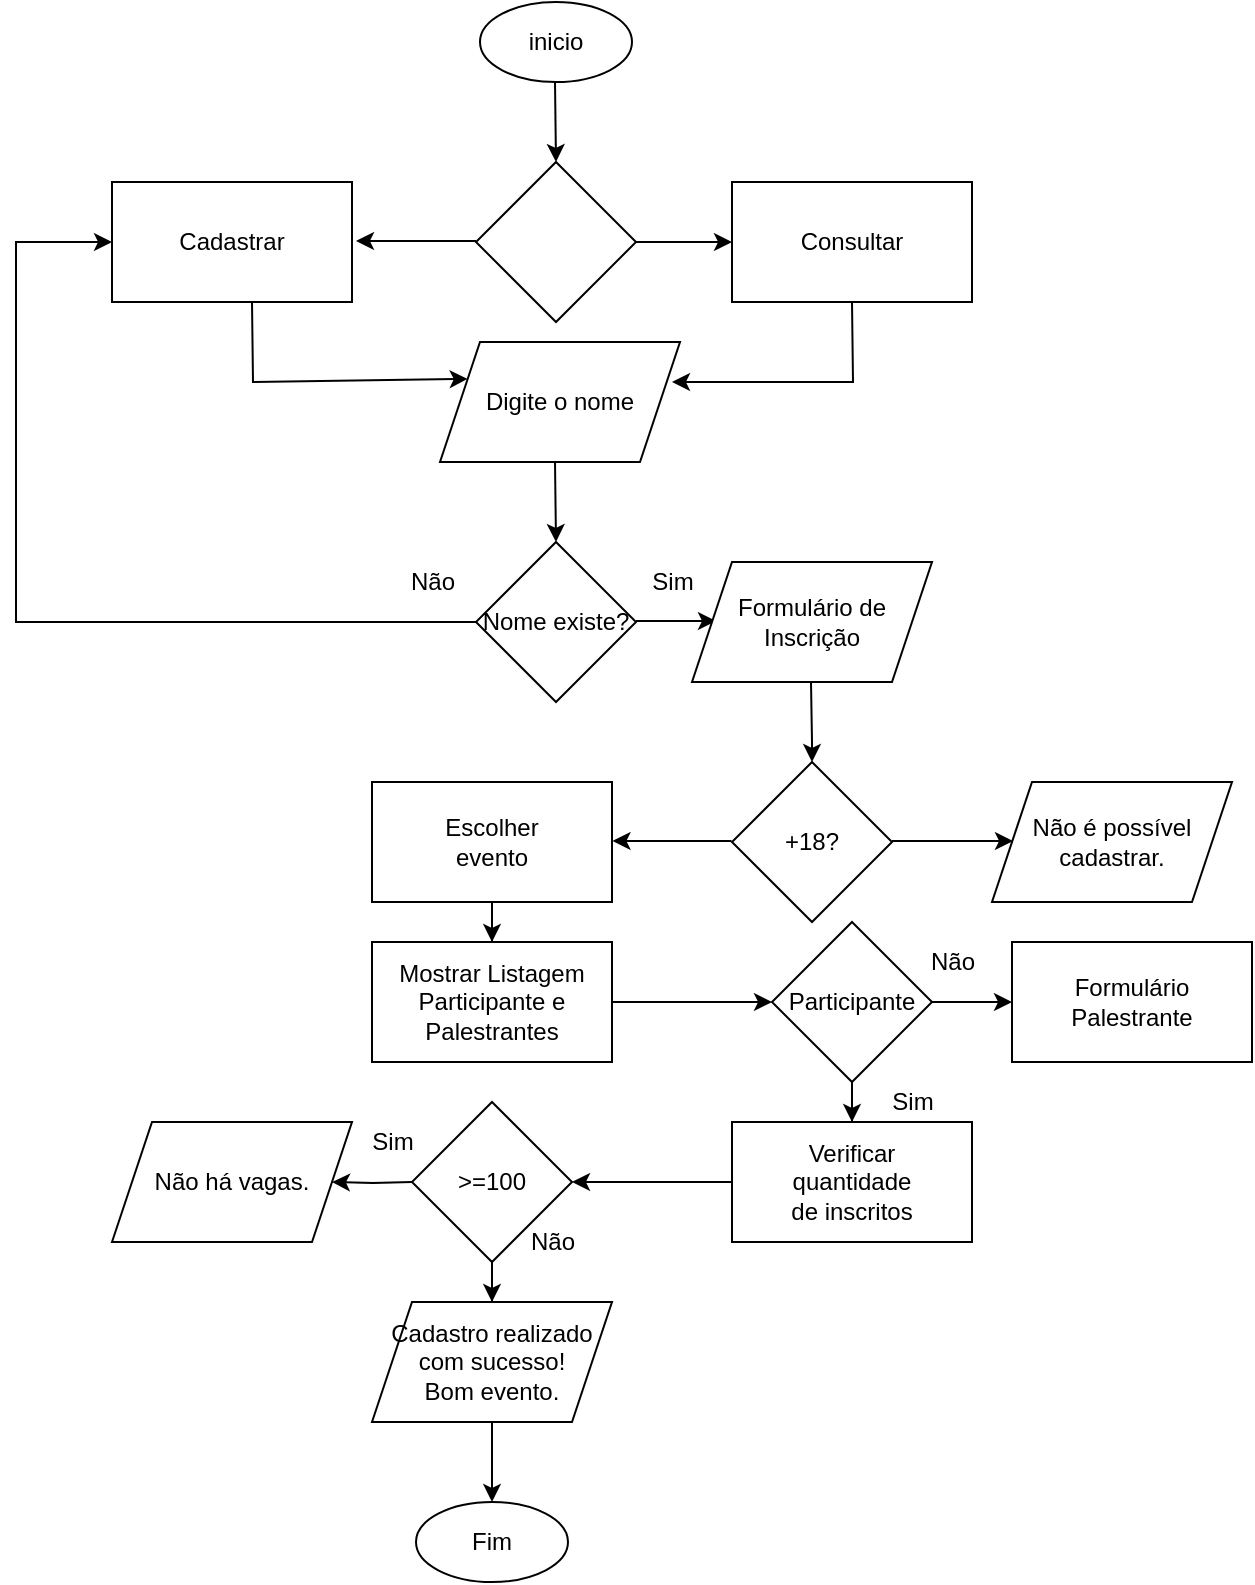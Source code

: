 <mxfile version="15.5.7" type="github"><diagram id="7kSAB4__f1srbYNJhlSD" name="Page-1"><mxGraphModel dx="1021" dy="518" grid="1" gridSize="10" guides="1" tooltips="1" connect="1" arrows="1" fold="1" page="1" pageScale="1" pageWidth="827" pageHeight="1169" math="0" shadow="0"><root><mxCell id="0"/><mxCell id="1" parent="0"/><mxCell id="wpuqPnzE8t_njfLy6WZ0-1" value="inicio" style="ellipse;whiteSpace=wrap;html=1;" vertex="1" parent="1"><mxGeometry x="354" width="76" height="40" as="geometry"/></mxCell><mxCell id="wpuqPnzE8t_njfLy6WZ0-2" value="" style="endArrow=classic;html=1;rounded=0;" edge="1" parent="1"><mxGeometry width="50" height="50" relative="1" as="geometry"><mxPoint x="391.5" y="40" as="sourcePoint"/><mxPoint x="392" y="80" as="targetPoint"/></mxGeometry></mxCell><mxCell id="wpuqPnzE8t_njfLy6WZ0-3" value="" style="rhombus;whiteSpace=wrap;html=1;" vertex="1" parent="1"><mxGeometry x="352" y="80" width="80" height="80" as="geometry"/></mxCell><mxCell id="wpuqPnzE8t_njfLy6WZ0-4" value="" style="endArrow=classic;html=1;rounded=0;" edge="1" parent="1"><mxGeometry width="50" height="50" relative="1" as="geometry"><mxPoint x="352" y="119.5" as="sourcePoint"/><mxPoint x="292" y="119.5" as="targetPoint"/></mxGeometry></mxCell><mxCell id="wpuqPnzE8t_njfLy6WZ0-5" value="" style="endArrow=classic;html=1;rounded=0;" edge="1" parent="1"><mxGeometry width="50" height="50" relative="1" as="geometry"><mxPoint x="432" y="120" as="sourcePoint"/><mxPoint x="480" y="120" as="targetPoint"/></mxGeometry></mxCell><mxCell id="wpuqPnzE8t_njfLy6WZ0-6" value="Consultar" style="rounded=0;whiteSpace=wrap;html=1;" vertex="1" parent="1"><mxGeometry x="480" y="90" width="120" height="60" as="geometry"/></mxCell><mxCell id="wpuqPnzE8t_njfLy6WZ0-7" value="Cadastrar" style="rounded=0;whiteSpace=wrap;html=1;" vertex="1" parent="1"><mxGeometry x="170" y="90" width="120" height="60" as="geometry"/></mxCell><mxCell id="wpuqPnzE8t_njfLy6WZ0-8" value="" style="endArrow=classic;html=1;rounded=0;entryX=0;entryY=0.25;entryDx=0;entryDy=0;" edge="1" parent="1" target="wpuqPnzE8t_njfLy6WZ0-10"><mxGeometry width="50" height="50" relative="1" as="geometry"><mxPoint x="240" y="150" as="sourcePoint"/><mxPoint x="310.5" y="190" as="targetPoint"/><Array as="points"><mxPoint x="240.5" y="190"/></Array></mxGeometry></mxCell><mxCell id="wpuqPnzE8t_njfLy6WZ0-9" value="" style="endArrow=classic;html=1;rounded=0;" edge="1" parent="1"><mxGeometry width="50" height="50" relative="1" as="geometry"><mxPoint x="540" y="150" as="sourcePoint"/><mxPoint x="450" y="190" as="targetPoint"/><Array as="points"><mxPoint x="540.5" y="190"/></Array></mxGeometry></mxCell><mxCell id="wpuqPnzE8t_njfLy6WZ0-10" value="Digite o nome" style="shape=parallelogram;perimeter=parallelogramPerimeter;whiteSpace=wrap;html=1;fixedSize=1;" vertex="1" parent="1"><mxGeometry x="334" y="170" width="120" height="60" as="geometry"/></mxCell><mxCell id="wpuqPnzE8t_njfLy6WZ0-11" value="Nome existe?" style="rhombus;whiteSpace=wrap;html=1;" vertex="1" parent="1"><mxGeometry x="352" y="270" width="80" height="80" as="geometry"/></mxCell><mxCell id="wpuqPnzE8t_njfLy6WZ0-12" value="" style="endArrow=classic;html=1;rounded=0;" edge="1" parent="1"><mxGeometry width="50" height="50" relative="1" as="geometry"><mxPoint x="391.5" y="230" as="sourcePoint"/><mxPoint x="392" y="270" as="targetPoint"/></mxGeometry></mxCell><mxCell id="wpuqPnzE8t_njfLy6WZ0-13" value="" style="endArrow=classic;html=1;rounded=0;" edge="1" parent="1"><mxGeometry width="50" height="50" relative="1" as="geometry"><mxPoint x="432" y="309.5" as="sourcePoint"/><mxPoint x="472" y="309.5" as="targetPoint"/></mxGeometry></mxCell><mxCell id="wpuqPnzE8t_njfLy6WZ0-14" value="" style="endArrow=classic;html=1;rounded=0;entryX=0;entryY=0.5;entryDx=0;entryDy=0;" edge="1" parent="1" target="wpuqPnzE8t_njfLy6WZ0-7"><mxGeometry width="50" height="50" relative="1" as="geometry"><mxPoint x="352" y="310" as="sourcePoint"/><mxPoint x="160" y="190" as="targetPoint"/><Array as="points"><mxPoint x="122" y="310"/><mxPoint x="122" y="120"/></Array></mxGeometry></mxCell><mxCell id="wpuqPnzE8t_njfLy6WZ0-15" value="Não" style="text;html=1;align=center;verticalAlign=middle;resizable=0;points=[];autosize=1;strokeColor=none;fillColor=none;" vertex="1" parent="1"><mxGeometry x="310" y="280" width="40" height="20" as="geometry"/></mxCell><mxCell id="wpuqPnzE8t_njfLy6WZ0-16" value="Sim" style="text;html=1;align=center;verticalAlign=middle;resizable=0;points=[];autosize=1;strokeColor=none;fillColor=none;" vertex="1" parent="1"><mxGeometry x="430" y="280" width="40" height="20" as="geometry"/></mxCell><mxCell id="wpuqPnzE8t_njfLy6WZ0-17" value="&lt;div&gt;Formulário de&lt;/div&gt;&lt;div&gt;Inscrição&lt;br&gt;&lt;/div&gt;" style="shape=parallelogram;perimeter=parallelogramPerimeter;whiteSpace=wrap;html=1;fixedSize=1;" vertex="1" parent="1"><mxGeometry x="460" y="280" width="120" height="60" as="geometry"/></mxCell><mxCell id="wpuqPnzE8t_njfLy6WZ0-18" value="" style="endArrow=classic;html=1;rounded=0;" edge="1" parent="1"><mxGeometry width="50" height="50" relative="1" as="geometry"><mxPoint x="519.5" y="340" as="sourcePoint"/><mxPoint x="520" y="380" as="targetPoint"/><Array as="points"><mxPoint x="520" y="370"/></Array></mxGeometry></mxCell><mxCell id="wpuqPnzE8t_njfLy6WZ0-19" value="+18?" style="rhombus;whiteSpace=wrap;html=1;" vertex="1" parent="1"><mxGeometry x="480" y="380" width="80" height="80" as="geometry"/></mxCell><mxCell id="wpuqPnzE8t_njfLy6WZ0-20" value="" style="endArrow=classic;html=1;rounded=0;" edge="1" parent="1"><mxGeometry width="50" height="50" relative="1" as="geometry"><mxPoint x="479.75" y="419.5" as="sourcePoint"/><mxPoint x="420.25" y="419.5" as="targetPoint"/></mxGeometry></mxCell><mxCell id="wpuqPnzE8t_njfLy6WZ0-21" value="" style="endArrow=classic;html=1;rounded=0;" edge="1" parent="1"><mxGeometry width="50" height="50" relative="1" as="geometry"><mxPoint x="560" y="419.5" as="sourcePoint"/><mxPoint x="620.5" y="419.5" as="targetPoint"/></mxGeometry></mxCell><mxCell id="wpuqPnzE8t_njfLy6WZ0-23" value="&lt;div&gt;Não é possível&lt;/div&gt;&lt;div&gt;cadastrar.&lt;br&gt;&lt;/div&gt;" style="shape=parallelogram;perimeter=parallelogramPerimeter;whiteSpace=wrap;html=1;fixedSize=1;" vertex="1" parent="1"><mxGeometry x="610" y="390" width="120" height="60" as="geometry"/></mxCell><mxCell id="wpuqPnzE8t_njfLy6WZ0-27" value="" style="edgeStyle=orthogonalEdgeStyle;rounded=0;orthogonalLoop=1;jettySize=auto;html=1;" edge="1" parent="1" source="wpuqPnzE8t_njfLy6WZ0-24" target="wpuqPnzE8t_njfLy6WZ0-28"><mxGeometry relative="1" as="geometry"><mxPoint x="360" y="500" as="targetPoint"/></mxGeometry></mxCell><mxCell id="wpuqPnzE8t_njfLy6WZ0-24" value="&lt;div&gt;Escolher&lt;/div&gt;&lt;div&gt;evento&lt;br&gt;&lt;/div&gt;" style="rounded=0;whiteSpace=wrap;html=1;" vertex="1" parent="1"><mxGeometry x="300" y="390" width="120" height="60" as="geometry"/></mxCell><mxCell id="wpuqPnzE8t_njfLy6WZ0-30" value="" style="edgeStyle=orthogonalEdgeStyle;rounded=0;orthogonalLoop=1;jettySize=auto;html=1;" edge="1" parent="1" source="wpuqPnzE8t_njfLy6WZ0-28"><mxGeometry relative="1" as="geometry"><mxPoint x="500" y="500" as="targetPoint"/></mxGeometry></mxCell><mxCell id="wpuqPnzE8t_njfLy6WZ0-28" value="&lt;div&gt;Mostrar Listagem&lt;/div&gt;&lt;div&gt;Participante e&lt;/div&gt;&lt;div&gt;Palestrantes&lt;br&gt;&lt;/div&gt;" style="rounded=0;whiteSpace=wrap;html=1;" vertex="1" parent="1"><mxGeometry x="300" y="470" width="120" height="60" as="geometry"/></mxCell><mxCell id="wpuqPnzE8t_njfLy6WZ0-33" value="" style="edgeStyle=orthogonalEdgeStyle;rounded=0;orthogonalLoop=1;jettySize=auto;html=1;" edge="1" parent="1" source="wpuqPnzE8t_njfLy6WZ0-31"><mxGeometry relative="1" as="geometry"><mxPoint x="620" y="500" as="targetPoint"/></mxGeometry></mxCell><mxCell id="wpuqPnzE8t_njfLy6WZ0-38" value="" style="edgeStyle=orthogonalEdgeStyle;rounded=0;orthogonalLoop=1;jettySize=auto;html=1;" edge="1" parent="1" source="wpuqPnzE8t_njfLy6WZ0-31" target="wpuqPnzE8t_njfLy6WZ0-39"><mxGeometry relative="1" as="geometry"><mxPoint x="540" y="590" as="targetPoint"/></mxGeometry></mxCell><mxCell id="wpuqPnzE8t_njfLy6WZ0-31" value="Participante" style="rhombus;whiteSpace=wrap;html=1;" vertex="1" parent="1"><mxGeometry x="500" y="460" width="80" height="80" as="geometry"/></mxCell><mxCell id="wpuqPnzE8t_njfLy6WZ0-34" value="&lt;div&gt;Formulário&lt;/div&gt;&lt;div&gt;Palestrante&lt;br&gt;&lt;/div&gt;" style="rounded=0;whiteSpace=wrap;html=1;" vertex="1" parent="1"><mxGeometry x="620" y="470" width="120" height="60" as="geometry"/></mxCell><mxCell id="wpuqPnzE8t_njfLy6WZ0-35" value="Não" style="text;html=1;align=center;verticalAlign=middle;resizable=0;points=[];autosize=1;strokeColor=none;fillColor=none;" vertex="1" parent="1"><mxGeometry x="570" y="470" width="40" height="20" as="geometry"/></mxCell><mxCell id="wpuqPnzE8t_njfLy6WZ0-36" value="Sim" style="text;html=1;align=center;verticalAlign=middle;resizable=0;points=[];autosize=1;strokeColor=none;fillColor=none;" vertex="1" parent="1"><mxGeometry x="550" y="540" width="40" height="20" as="geometry"/></mxCell><mxCell id="wpuqPnzE8t_njfLy6WZ0-41" value="" style="edgeStyle=orthogonalEdgeStyle;rounded=0;orthogonalLoop=1;jettySize=auto;html=1;" edge="1" parent="1" source="wpuqPnzE8t_njfLy6WZ0-39" target="wpuqPnzE8t_njfLy6WZ0-42"><mxGeometry relative="1" as="geometry"><mxPoint x="440" y="590" as="targetPoint"/></mxGeometry></mxCell><mxCell id="wpuqPnzE8t_njfLy6WZ0-39" value="&lt;div&gt;Verificar&lt;/div&gt;&lt;div&gt;quantidade &lt;br&gt;&lt;/div&gt;&lt;div&gt;de inscritos&lt;br&gt;&lt;/div&gt;" style="rounded=0;whiteSpace=wrap;html=1;" vertex="1" parent="1"><mxGeometry x="480" y="560" width="120" height="60" as="geometry"/></mxCell><mxCell id="wpuqPnzE8t_njfLy6WZ0-50" value="" style="edgeStyle=orthogonalEdgeStyle;rounded=0;orthogonalLoop=1;jettySize=auto;html=1;" edge="1" parent="1" source="wpuqPnzE8t_njfLy6WZ0-42" target="wpuqPnzE8t_njfLy6WZ0-51"><mxGeometry relative="1" as="geometry"><mxPoint x="360" y="680" as="targetPoint"/></mxGeometry></mxCell><mxCell id="wpuqPnzE8t_njfLy6WZ0-42" value="&amp;gt;=100" style="rhombus;whiteSpace=wrap;html=1;" vertex="1" parent="1"><mxGeometry x="320" y="550" width="80" height="80" as="geometry"/></mxCell><mxCell id="wpuqPnzE8t_njfLy6WZ0-45" value="" style="edgeStyle=orthogonalEdgeStyle;rounded=0;orthogonalLoop=1;jettySize=auto;html=1;" edge="1" parent="1"><mxGeometry relative="1" as="geometry"><mxPoint x="320" y="590" as="sourcePoint"/><mxPoint x="280" y="590" as="targetPoint"/></mxGeometry></mxCell><mxCell id="wpuqPnzE8t_njfLy6WZ0-46" value="Não há vagas." style="shape=parallelogram;perimeter=parallelogramPerimeter;whiteSpace=wrap;html=1;fixedSize=1;" vertex="1" parent="1"><mxGeometry x="170" y="560" width="120" height="60" as="geometry"/></mxCell><mxCell id="wpuqPnzE8t_njfLy6WZ0-47" value="Sim" style="text;html=1;align=center;verticalAlign=middle;resizable=0;points=[];autosize=1;strokeColor=none;fillColor=none;" vertex="1" parent="1"><mxGeometry x="290" y="560" width="40" height="20" as="geometry"/></mxCell><mxCell id="wpuqPnzE8t_njfLy6WZ0-48" value="Não" style="text;html=1;align=center;verticalAlign=middle;resizable=0;points=[];autosize=1;strokeColor=none;fillColor=none;" vertex="1" parent="1"><mxGeometry x="370" y="610" width="40" height="20" as="geometry"/></mxCell><mxCell id="wpuqPnzE8t_njfLy6WZ0-53" value="" style="edgeStyle=orthogonalEdgeStyle;rounded=0;orthogonalLoop=1;jettySize=auto;html=1;" edge="1" parent="1" source="wpuqPnzE8t_njfLy6WZ0-51"><mxGeometry relative="1" as="geometry"><mxPoint x="360" y="750" as="targetPoint"/><Array as="points"><mxPoint x="360" y="750"/><mxPoint x="360" y="750"/></Array></mxGeometry></mxCell><mxCell id="wpuqPnzE8t_njfLy6WZ0-51" value="&lt;div&gt;Cadastro realizado&lt;/div&gt;&lt;div&gt;com sucesso!&lt;/div&gt;&lt;div&gt;Bom evento.&lt;br&gt;&lt;/div&gt;" style="shape=parallelogram;perimeter=parallelogramPerimeter;whiteSpace=wrap;html=1;fixedSize=1;" vertex="1" parent="1"><mxGeometry x="300" y="650" width="120" height="60" as="geometry"/></mxCell><mxCell id="wpuqPnzE8t_njfLy6WZ0-54" value="Fim" style="ellipse;whiteSpace=wrap;html=1;" vertex="1" parent="1"><mxGeometry x="322" y="750" width="76" height="40" as="geometry"/></mxCell></root></mxGraphModel></diagram></mxfile>